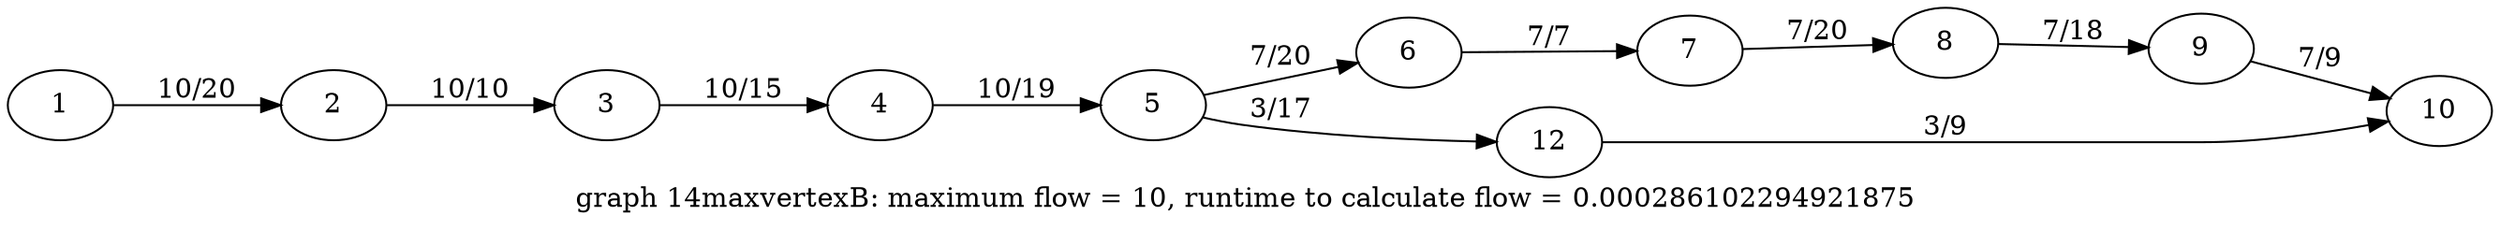 digraph g{

rankdir = LR

1 -> 2 [label = " 10/20 "];
2 -> 3 [label = " 10/10 "];
3 -> 4 [label = " 10/15 "];
4 -> 5 [label = " 10/19 "];
5 -> 6 [label = " 7/20 "];
6 -> 7 [label = " 7/7 "];
7 -> 8 [label = " 7/20 "];
8 -> 9 [label = " 7/18 "];
9 -> 10 [label = " 7/9 "];
5 -> 12 [label = " 3/17 "];
12 -> 10 [label = " 3/9 "];

label = "graph 14maxvertexB: maximum flow = 10, runtime to calculate flow = 0.000286102294921875 "
}